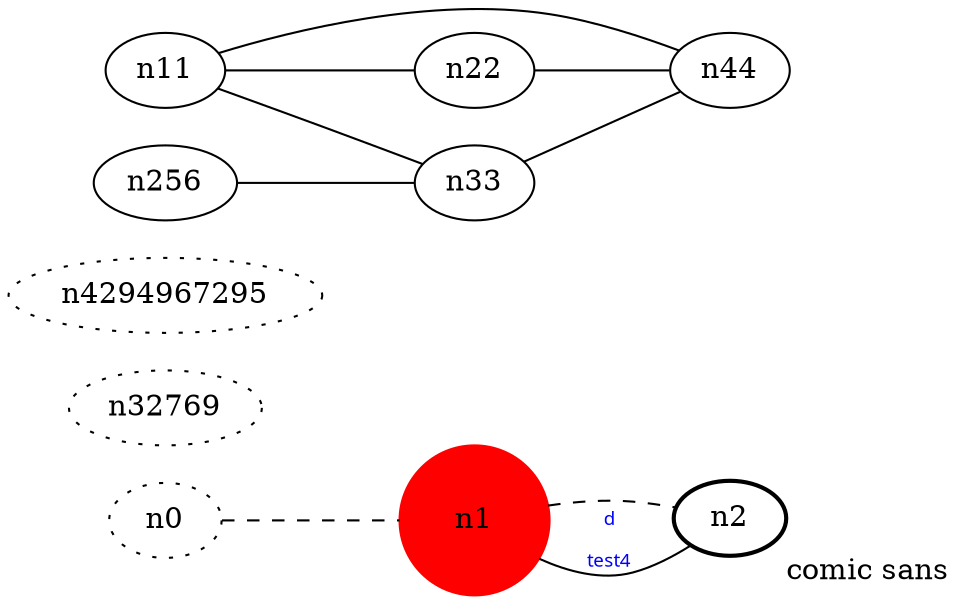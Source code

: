 graph test4 {
	rankdir=LR;
	fontcolor=blue; /* c2147483648; c1; c0 -- c1 */
	n0 [style=dotted, fillcolor="#123456"]; // c2; c3; c2 -- c3
	n0 [style=dotted, fillcolor="#123456"]; // c2; c3; c2 -- c3
	n0 [style=dotted, fillcolor="#123456"]; // c2; c3; c2 -- c3
	n32769 [style=dotted, fillcolor="#123456"]; // c2; c3; c2 -- c3
	n0 [style=dotted, fillcolor="#123456"]; // c2; c3; c2 -- c3
	n0 [style=dotted, fillcolor="#123456"]; // c2; c3; c2 -- c3
	n0 [style=dotted, fillcolor="#123456"]; // c2; c3; c2 -- c3
	n0 [style=dotted, fillcolor="#123456"]; // c2; c3; c2 -- c3
	n0 [style=dotted, fillcolor="#123456"]; // c2; c3; c2 -- c3
	n0 [style=dotted, fillcolor="#123456"]; // c2; c3; c2 -- c3
	n0 [style=dotted, fillcolor="#123456"]; // c2; c3; c2 -- c3
	n0 [style=dotted, fillcolor="#123456"]; // c2; c3; c2 -- c3
	n0 [style=dotted, fillcolor="#123456"]; // c2; c3; c2 -- c3
	n0 [style=dotted, fillcolor="#123456"]; // c2; c9223372036854775809; c2 -- c3
	n0 [style=dotted, fillcolor="#123456"]; // c2; c3; c2 -- c3
	n0 [style=dotted, fillcolor="#123456"]; // c2; c3; c2 -- c3
	n0 [style=dotted, fillcolor="#123456"]; // c2; c3; c2 -- c3
	n0 [style=dotted, fillcolor="#123456"]; // c2; c3; c2 -- c3
	n0 [style=dotted, fillcolor="#123456"]; // c2; c3; c2 -- c3
	n0 [style=dotted, fillcolor="#123456"]; // c2; c3; c2 -- c3
	n4294967295 [style=dotted, fillcolor="#123456"]; // c2; c3; c2 -- c3
	n0 [style=dotted, fillcolor="#123456"]; // c2; c3; c2 -- c3
	n0 [style=dotted, fillcolor="#123456"]; // c2; c3; c2 -- c3
	n0 [style=dotted, fillcolor="#123456"]; // c2; c3; c2 -- c3
	n0 [style=dotted, fillcolor="#123456"]; // c2; c3; c2 -- c3
	n1 [height=1, width=1, color=red, style=filled];
	n2 [style=bold, xlabel="comic sans"];
	n0 -- n1 -- n2[style=dashed];
	n1 -- n2 [fontname="comic sans", label="d\n\l\G", fontcolor=blue, fontsize=9];
	n11 -- n22;
	n11 -- n33;
	n11 -- n44;
	n256 -- n33;
	n22 -- n44;
	n33 -- n44;
}
